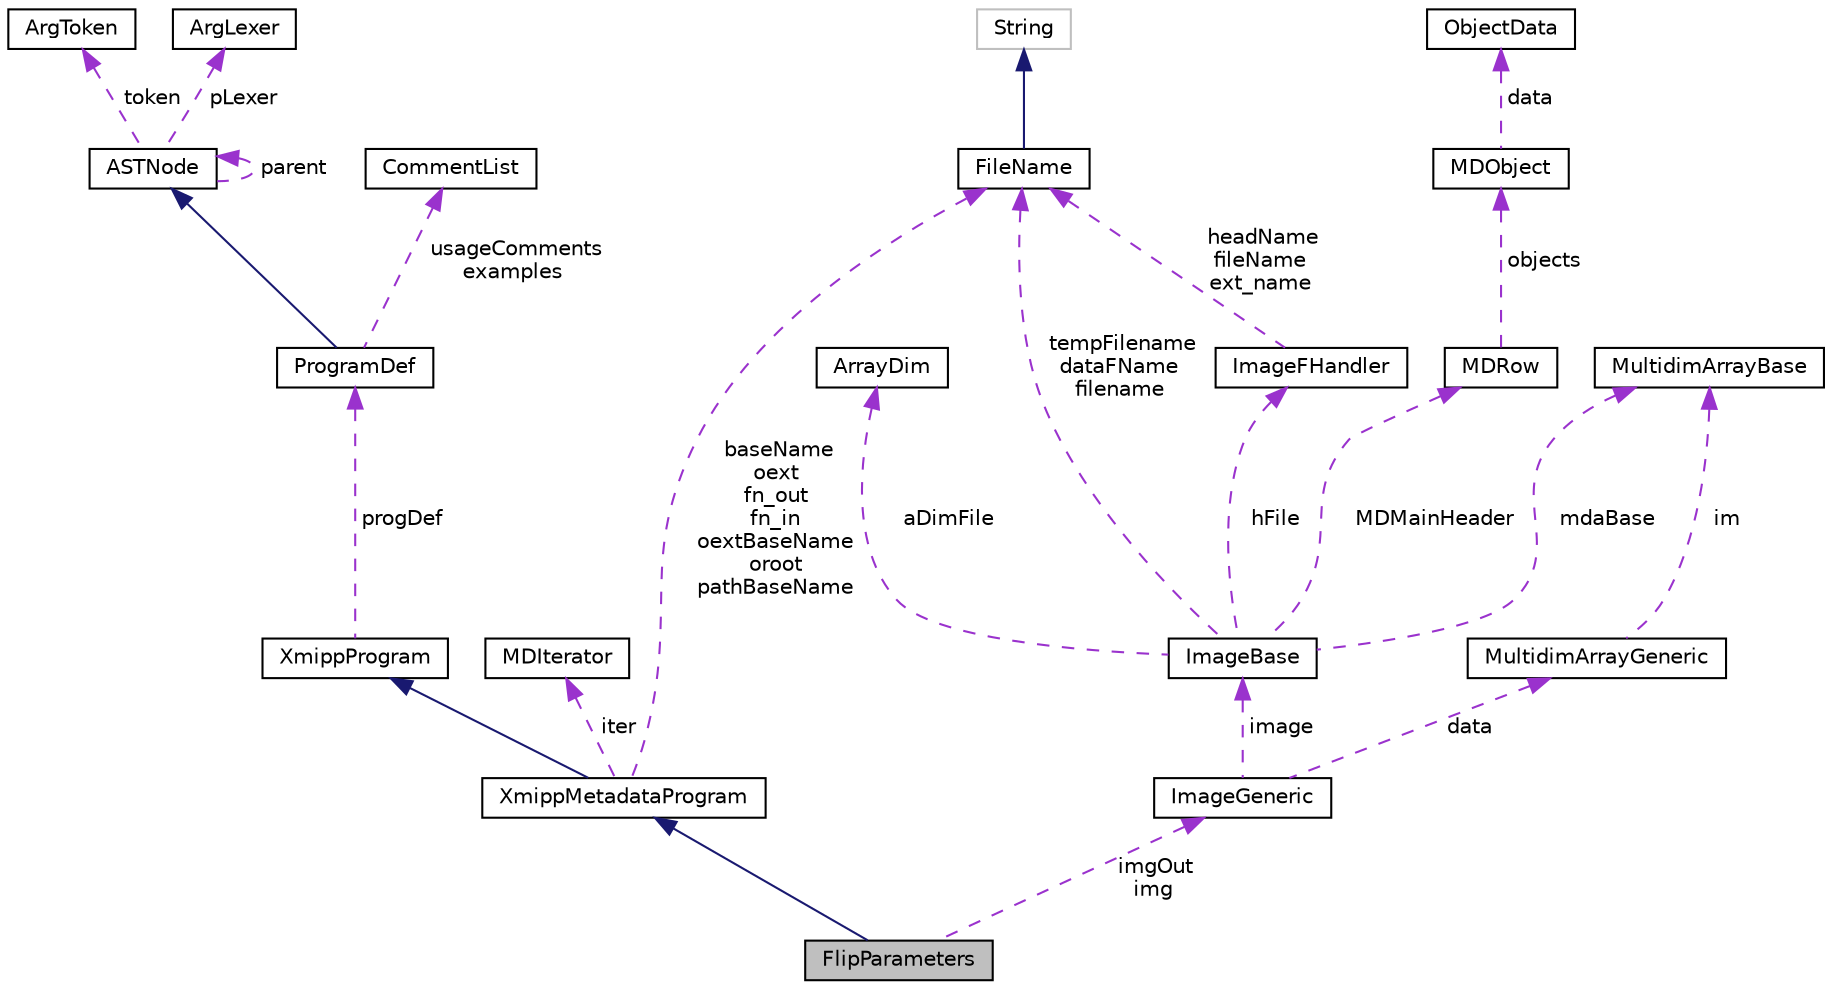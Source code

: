 digraph "FlipParameters"
{
  edge [fontname="Helvetica",fontsize="10",labelfontname="Helvetica",labelfontsize="10"];
  node [fontname="Helvetica",fontsize="10",shape=record];
  Node3 [label="FlipParameters",height=0.2,width=0.4,color="black", fillcolor="grey75", style="filled", fontcolor="black"];
  Node4 -> Node3 [dir="back",color="midnightblue",fontsize="10",style="solid",fontname="Helvetica"];
  Node4 [label="XmippMetadataProgram",height=0.2,width=0.4,color="black", fillcolor="white", style="filled",URL="$classXmippMetadataProgram.html"];
  Node5 -> Node4 [dir="back",color="midnightblue",fontsize="10",style="solid",fontname="Helvetica"];
  Node5 [label="XmippProgram",height=0.2,width=0.4,color="black", fillcolor="white", style="filled",URL="$classXmippProgram.html"];
  Node6 -> Node5 [dir="back",color="darkorchid3",fontsize="10",style="dashed",label=" progDef" ,fontname="Helvetica"];
  Node6 [label="ProgramDef",height=0.2,width=0.4,color="black", fillcolor="white", style="filled",URL="$classProgramDef.html"];
  Node7 -> Node6 [dir="back",color="midnightblue",fontsize="10",style="solid",fontname="Helvetica"];
  Node7 [label="ASTNode",height=0.2,width=0.4,color="black", fillcolor="white", style="filled",URL="$classASTNode.html"];
  Node8 -> Node7 [dir="back",color="darkorchid3",fontsize="10",style="dashed",label=" token" ,fontname="Helvetica"];
  Node8 [label="ArgToken",height=0.2,width=0.4,color="black", fillcolor="white", style="filled",URL="$classArgToken.html"];
  Node9 -> Node7 [dir="back",color="darkorchid3",fontsize="10",style="dashed",label=" pLexer" ,fontname="Helvetica"];
  Node9 [label="ArgLexer",height=0.2,width=0.4,color="black", fillcolor="white", style="filled",URL="$classArgLexer.html"];
  Node7 -> Node7 [dir="back",color="darkorchid3",fontsize="10",style="dashed",label=" parent" ,fontname="Helvetica"];
  Node10 -> Node6 [dir="back",color="darkorchid3",fontsize="10",style="dashed",label=" usageComments\nexamples" ,fontname="Helvetica"];
  Node10 [label="CommentList",height=0.2,width=0.4,color="black", fillcolor="white", style="filled",URL="$classCommentList.html"];
  Node11 -> Node4 [dir="back",color="darkorchid3",fontsize="10",style="dashed",label=" iter" ,fontname="Helvetica"];
  Node11 [label="MDIterator",height=0.2,width=0.4,color="black", fillcolor="white", style="filled",URL="$classMDIterator.html"];
  Node12 -> Node4 [dir="back",color="darkorchid3",fontsize="10",style="dashed",label=" baseName\noext\nfn_out\nfn_in\noextBaseName\noroot\npathBaseName" ,fontname="Helvetica"];
  Node12 [label="FileName",height=0.2,width=0.4,color="black", fillcolor="white", style="filled",URL="$classFileName.html"];
  Node13 -> Node12 [dir="back",color="midnightblue",fontsize="10",style="solid",fontname="Helvetica"];
  Node13 [label="String",height=0.2,width=0.4,color="grey75", fillcolor="white", style="filled"];
  Node14 -> Node3 [dir="back",color="darkorchid3",fontsize="10",style="dashed",label=" imgOut\nimg" ,fontname="Helvetica"];
  Node14 [label="ImageGeneric",height=0.2,width=0.4,color="black", fillcolor="white", style="filled",URL="$classImageGeneric.html"];
  Node15 -> Node14 [dir="back",color="darkorchid3",fontsize="10",style="dashed",label=" image" ,fontname="Helvetica"];
  Node15 [label="ImageBase",height=0.2,width=0.4,color="black", fillcolor="white", style="filled",URL="$classImageBase.html",tooltip="Image base class. "];
  Node16 -> Node15 [dir="back",color="darkorchid3",fontsize="10",style="dashed",label=" mdaBase" ,fontname="Helvetica"];
  Node16 [label="MultidimArrayBase",height=0.2,width=0.4,color="black", fillcolor="white", style="filled",URL="$classMultidimArrayBase.html"];
  Node17 -> Node15 [dir="back",color="darkorchid3",fontsize="10",style="dashed",label=" hFile" ,fontname="Helvetica"];
  Node17 [label="ImageFHandler",height=0.2,width=0.4,color="black", fillcolor="white", style="filled",URL="$structImageFHandler.html"];
  Node12 -> Node17 [dir="back",color="darkorchid3",fontsize="10",style="dashed",label=" headName\nfileName\next_name" ,fontname="Helvetica"];
  Node18 -> Node15 [dir="back",color="darkorchid3",fontsize="10",style="dashed",label=" MDMainHeader" ,fontname="Helvetica"];
  Node18 [label="MDRow",height=0.2,width=0.4,color="black", fillcolor="white", style="filled",URL="$classMDRow.html"];
  Node19 -> Node18 [dir="back",color="darkorchid3",fontsize="10",style="dashed",label=" objects" ,fontname="Helvetica"];
  Node19 [label="MDObject",height=0.2,width=0.4,color="black", fillcolor="white", style="filled",URL="$classMDObject.html"];
  Node20 -> Node19 [dir="back",color="darkorchid3",fontsize="10",style="dashed",label=" data" ,fontname="Helvetica"];
  Node20 [label="ObjectData",height=0.2,width=0.4,color="black", fillcolor="white", style="filled",URL="$unionObjectData.html"];
  Node21 -> Node15 [dir="back",color="darkorchid3",fontsize="10",style="dashed",label=" aDimFile" ,fontname="Helvetica"];
  Node21 [label="ArrayDim",height=0.2,width=0.4,color="black", fillcolor="white", style="filled",URL="$structArrayDim.html"];
  Node12 -> Node15 [dir="back",color="darkorchid3",fontsize="10",style="dashed",label=" tempFilename\ndataFName\nfilename" ,fontname="Helvetica"];
  Node22 -> Node14 [dir="back",color="darkorchid3",fontsize="10",style="dashed",label=" data" ,fontname="Helvetica"];
  Node22 [label="MultidimArrayGeneric",height=0.2,width=0.4,color="black", fillcolor="white", style="filled",URL="$classMultidimArrayGeneric.html"];
  Node16 -> Node22 [dir="back",color="darkorchid3",fontsize="10",style="dashed",label=" im" ,fontname="Helvetica"];
}

